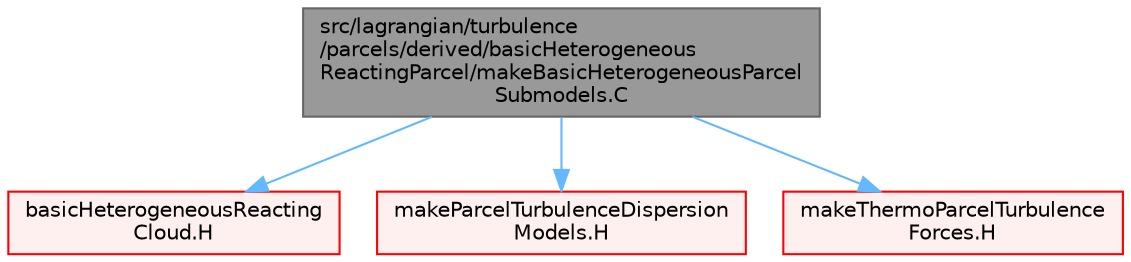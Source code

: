 digraph "src/lagrangian/turbulence/parcels/derived/basicHeterogeneousReactingParcel/makeBasicHeterogeneousParcelSubmodels.C"
{
 // LATEX_PDF_SIZE
  bgcolor="transparent";
  edge [fontname=Helvetica,fontsize=10,labelfontname=Helvetica,labelfontsize=10];
  node [fontname=Helvetica,fontsize=10,shape=box,height=0.2,width=0.4];
  Node1 [id="Node000001",label="src/lagrangian/turbulence\l/parcels/derived/basicHeterogeneous\lReactingParcel/makeBasicHeterogeneousParcel\lSubmodels.C",height=0.2,width=0.4,color="gray40", fillcolor="grey60", style="filled", fontcolor="black",tooltip=" "];
  Node1 -> Node2 [id="edge1_Node000001_Node000002",color="steelblue1",style="solid",tooltip=" "];
  Node2 [id="Node000002",label="basicHeterogeneousReacting\lCloud.H",height=0.2,width=0.4,color="red", fillcolor="#FFF0F0", style="filled",URL="$basicHeterogeneousReactingCloud_8H.html",tooltip=" "];
  Node1 -> Node554 [id="edge2_Node000001_Node000554",color="steelblue1",style="solid",tooltip=" "];
  Node554 [id="Node000554",label="makeParcelTurbulenceDispersion\lModels.H",height=0.2,width=0.4,color="red", fillcolor="#FFF0F0", style="filled",URL="$makeParcelTurbulenceDispersionModels_8H.html",tooltip=" "];
  Node1 -> Node559 [id="edge3_Node000001_Node000559",color="steelblue1",style="solid",tooltip=" "];
  Node559 [id="Node000559",label="makeThermoParcelTurbulence\lForces.H",height=0.2,width=0.4,color="red", fillcolor="#FFF0F0", style="filled",URL="$makeThermoParcelTurbulenceForces_8H.html",tooltip=" "];
}
